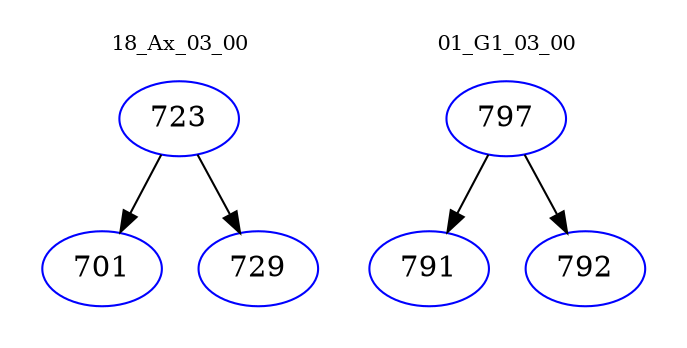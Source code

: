 digraph{
subgraph cluster_0 {
color = white
label = "18_Ax_03_00";
fontsize=10;
T0_723 [label="723", color="blue"]
T0_723 -> T0_701 [color="black"]
T0_701 [label="701", color="blue"]
T0_723 -> T0_729 [color="black"]
T0_729 [label="729", color="blue"]
}
subgraph cluster_1 {
color = white
label = "01_G1_03_00";
fontsize=10;
T1_797 [label="797", color="blue"]
T1_797 -> T1_791 [color="black"]
T1_791 [label="791", color="blue"]
T1_797 -> T1_792 [color="black"]
T1_792 [label="792", color="blue"]
}
}
